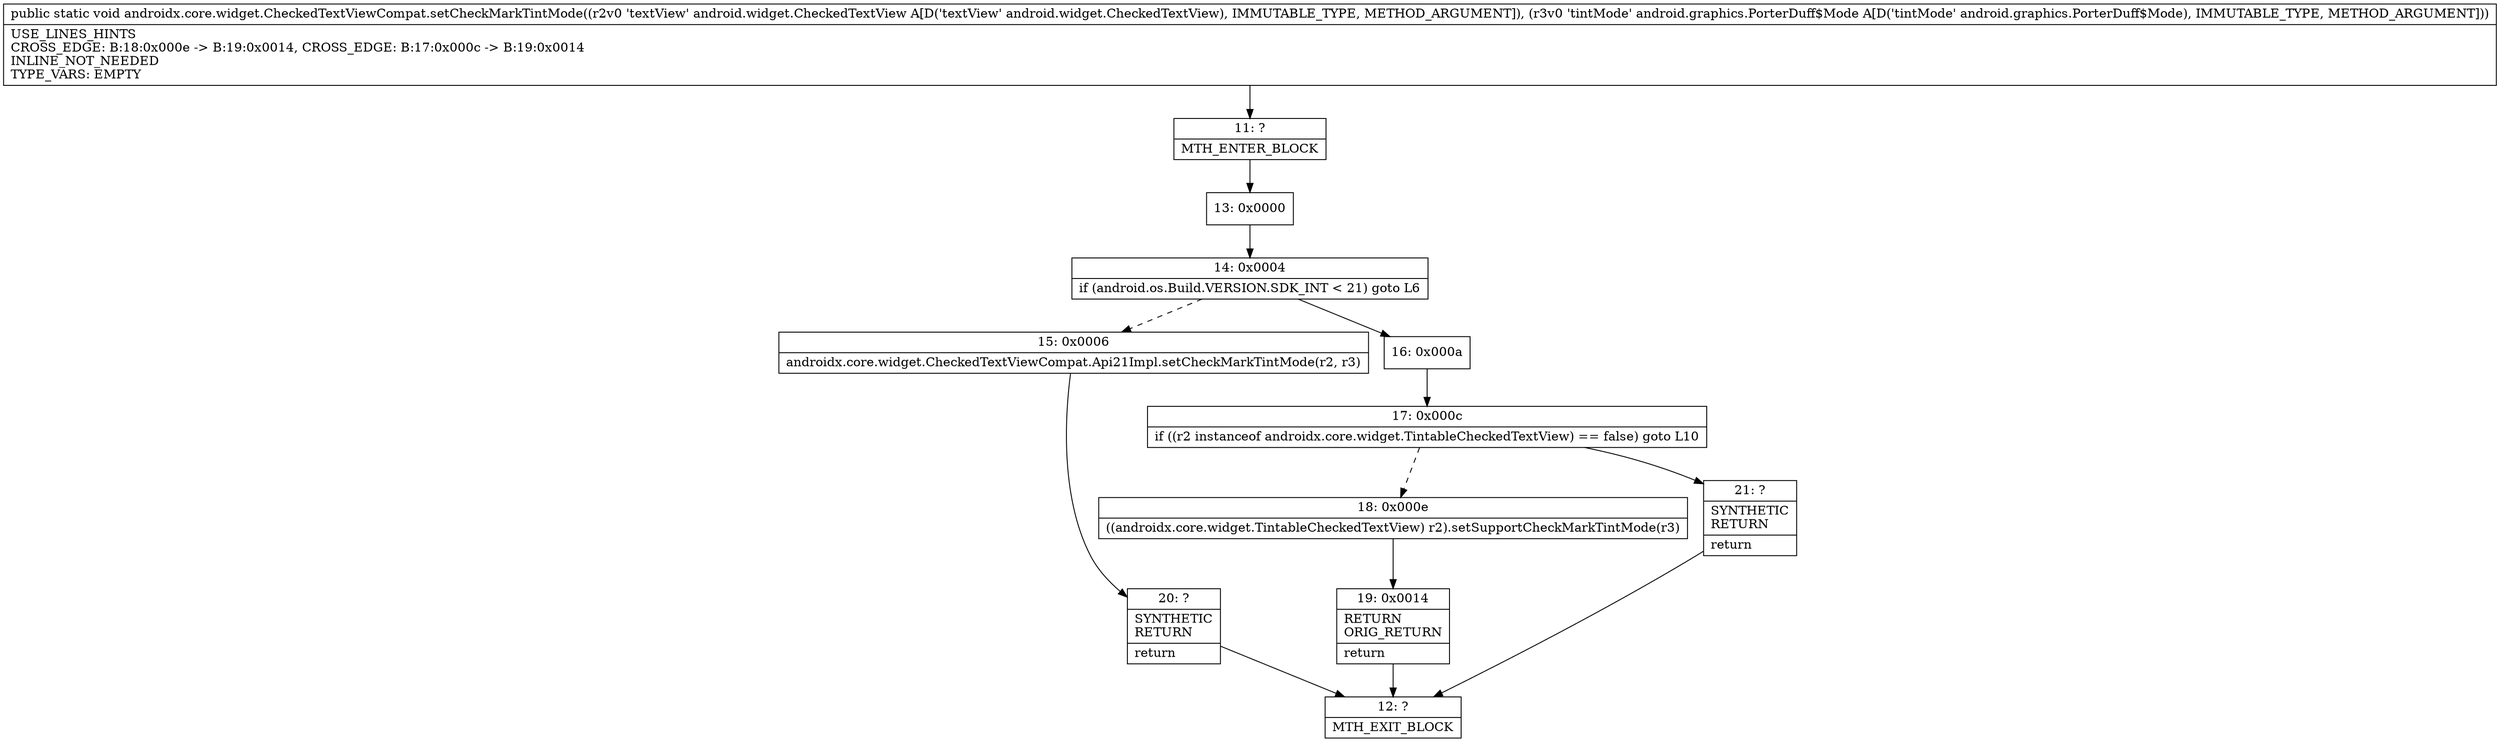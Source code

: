 digraph "CFG forandroidx.core.widget.CheckedTextViewCompat.setCheckMarkTintMode(Landroid\/widget\/CheckedTextView;Landroid\/graphics\/PorterDuff$Mode;)V" {
Node_11 [shape=record,label="{11\:\ ?|MTH_ENTER_BLOCK\l}"];
Node_13 [shape=record,label="{13\:\ 0x0000}"];
Node_14 [shape=record,label="{14\:\ 0x0004|if (android.os.Build.VERSION.SDK_INT \< 21) goto L6\l}"];
Node_15 [shape=record,label="{15\:\ 0x0006|androidx.core.widget.CheckedTextViewCompat.Api21Impl.setCheckMarkTintMode(r2, r3)\l}"];
Node_20 [shape=record,label="{20\:\ ?|SYNTHETIC\lRETURN\l|return\l}"];
Node_12 [shape=record,label="{12\:\ ?|MTH_EXIT_BLOCK\l}"];
Node_16 [shape=record,label="{16\:\ 0x000a}"];
Node_17 [shape=record,label="{17\:\ 0x000c|if ((r2 instanceof androidx.core.widget.TintableCheckedTextView) == false) goto L10\l}"];
Node_18 [shape=record,label="{18\:\ 0x000e|((androidx.core.widget.TintableCheckedTextView) r2).setSupportCheckMarkTintMode(r3)\l}"];
Node_19 [shape=record,label="{19\:\ 0x0014|RETURN\lORIG_RETURN\l|return\l}"];
Node_21 [shape=record,label="{21\:\ ?|SYNTHETIC\lRETURN\l|return\l}"];
MethodNode[shape=record,label="{public static void androidx.core.widget.CheckedTextViewCompat.setCheckMarkTintMode((r2v0 'textView' android.widget.CheckedTextView A[D('textView' android.widget.CheckedTextView), IMMUTABLE_TYPE, METHOD_ARGUMENT]), (r3v0 'tintMode' android.graphics.PorterDuff$Mode A[D('tintMode' android.graphics.PorterDuff$Mode), IMMUTABLE_TYPE, METHOD_ARGUMENT]))  | USE_LINES_HINTS\lCROSS_EDGE: B:18:0x000e \-\> B:19:0x0014, CROSS_EDGE: B:17:0x000c \-\> B:19:0x0014\lINLINE_NOT_NEEDED\lTYPE_VARS: EMPTY\l}"];
MethodNode -> Node_11;Node_11 -> Node_13;
Node_13 -> Node_14;
Node_14 -> Node_15[style=dashed];
Node_14 -> Node_16;
Node_15 -> Node_20;
Node_20 -> Node_12;
Node_16 -> Node_17;
Node_17 -> Node_18[style=dashed];
Node_17 -> Node_21;
Node_18 -> Node_19;
Node_19 -> Node_12;
Node_21 -> Node_12;
}

